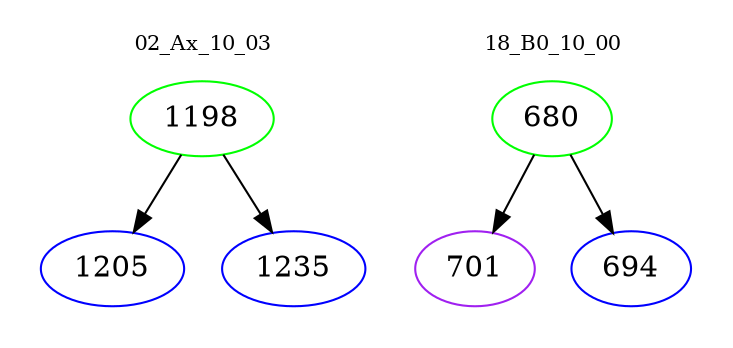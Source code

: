 digraph{
subgraph cluster_0 {
color = white
label = "02_Ax_10_03";
fontsize=10;
T0_1198 [label="1198", color="green"]
T0_1198 -> T0_1205 [color="black"]
T0_1205 [label="1205", color="blue"]
T0_1198 -> T0_1235 [color="black"]
T0_1235 [label="1235", color="blue"]
}
subgraph cluster_1 {
color = white
label = "18_B0_10_00";
fontsize=10;
T1_680 [label="680", color="green"]
T1_680 -> T1_701 [color="black"]
T1_701 [label="701", color="purple"]
T1_680 -> T1_694 [color="black"]
T1_694 [label="694", color="blue"]
}
}
